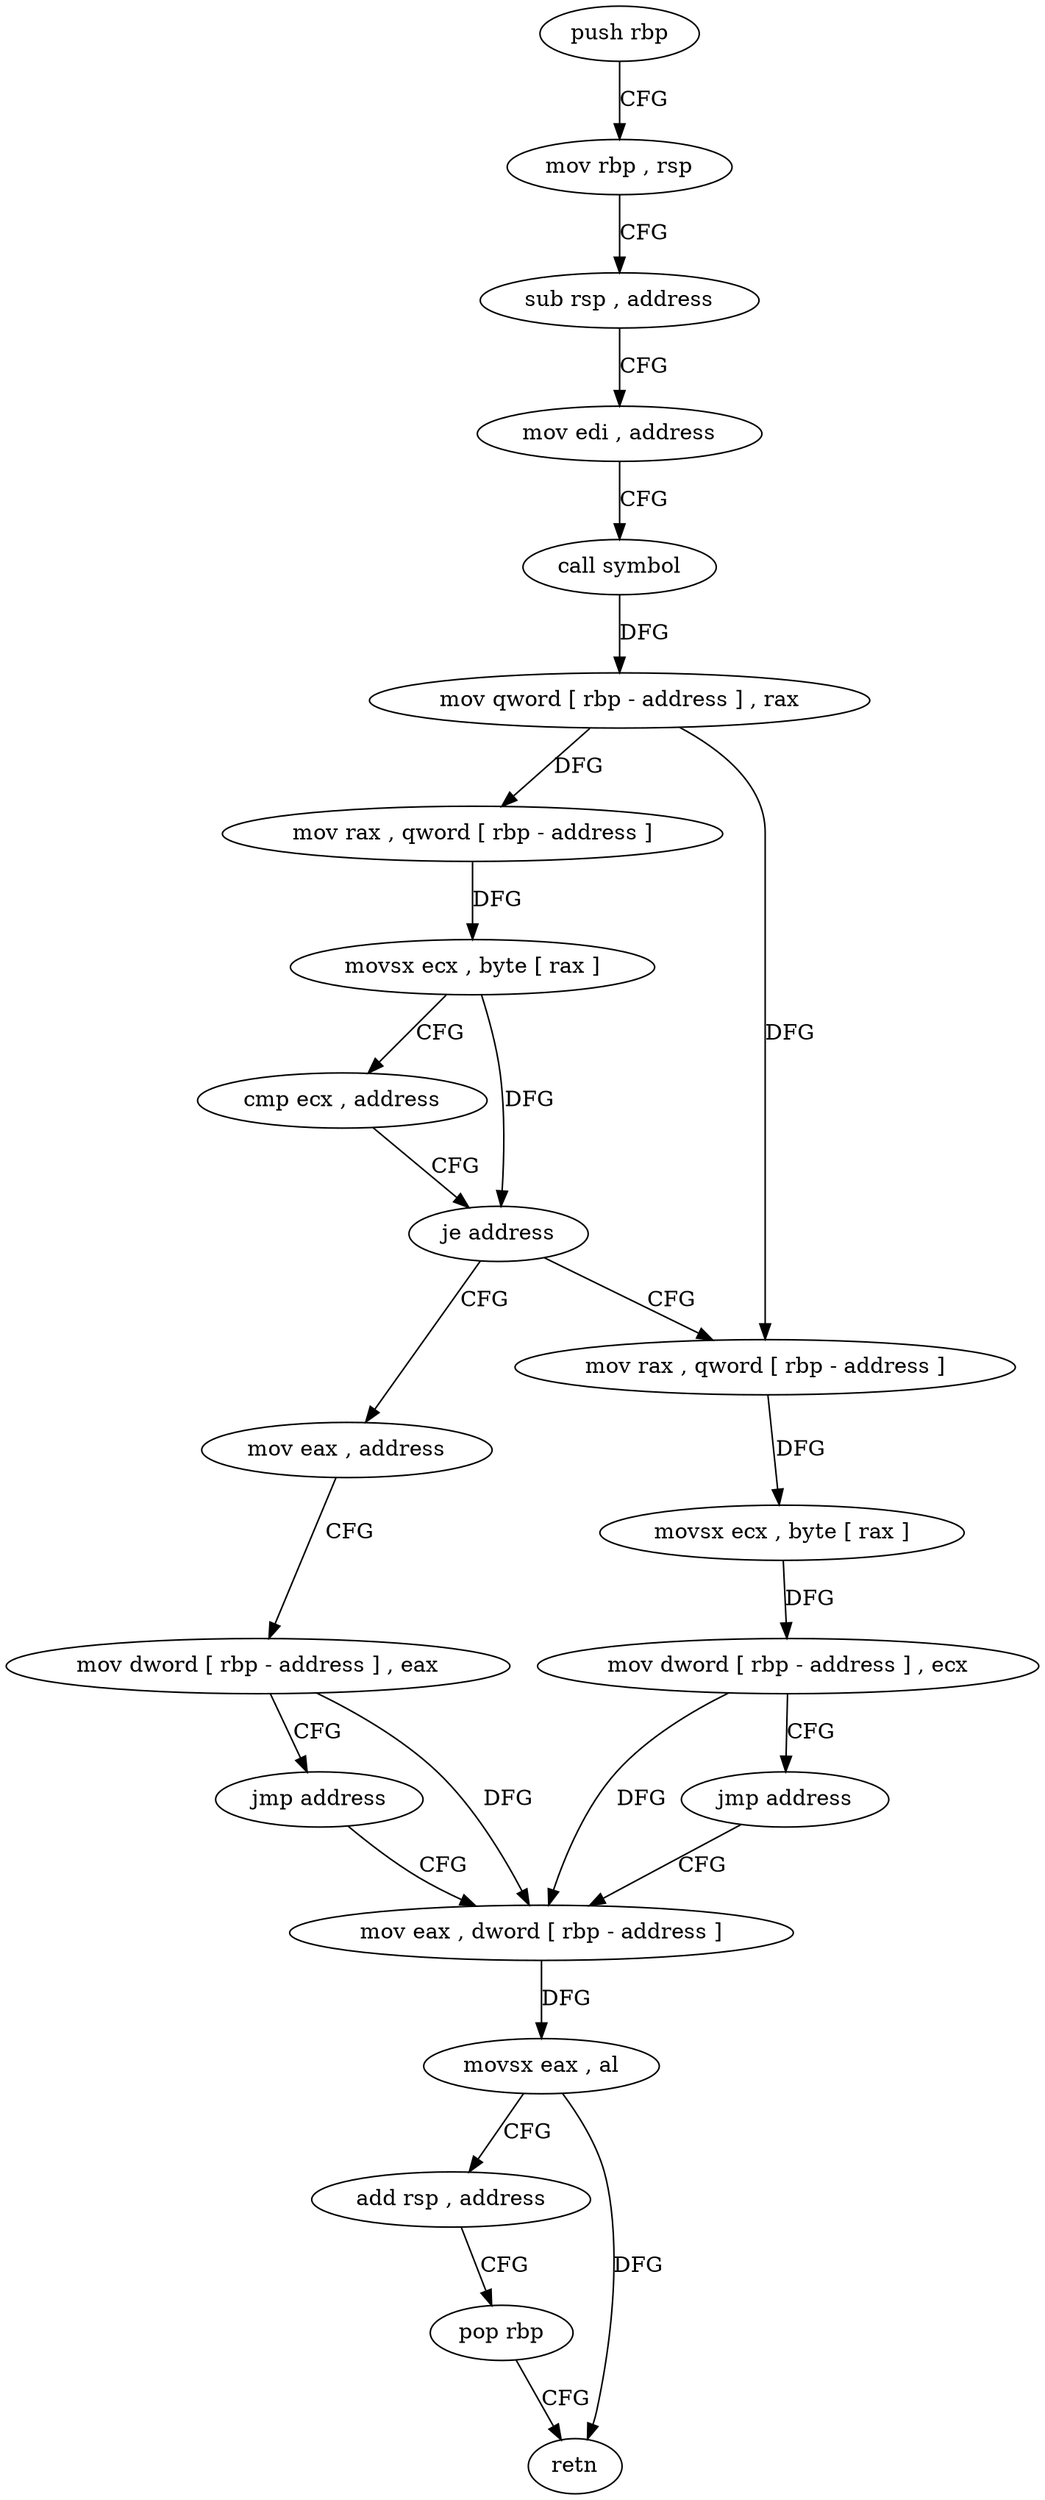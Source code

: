 digraph "func" {
"4260384" [label = "push rbp" ]
"4260385" [label = "mov rbp , rsp" ]
"4260388" [label = "sub rsp , address" ]
"4260392" [label = "mov edi , address" ]
"4260397" [label = "call symbol" ]
"4260402" [label = "mov qword [ rbp - address ] , rax" ]
"4260406" [label = "mov rax , qword [ rbp - address ]" ]
"4260410" [label = "movsx ecx , byte [ rax ]" ]
"4260413" [label = "cmp ecx , address" ]
"4260416" [label = "je address" ]
"4260437" [label = "mov eax , address" ]
"4260422" [label = "mov rax , qword [ rbp - address ]" ]
"4260442" [label = "mov dword [ rbp - address ] , eax" ]
"4260445" [label = "jmp address" ]
"4260450" [label = "mov eax , dword [ rbp - address ]" ]
"4260426" [label = "movsx ecx , byte [ rax ]" ]
"4260429" [label = "mov dword [ rbp - address ] , ecx" ]
"4260432" [label = "jmp address" ]
"4260453" [label = "movsx eax , al" ]
"4260456" [label = "add rsp , address" ]
"4260460" [label = "pop rbp" ]
"4260461" [label = "retn" ]
"4260384" -> "4260385" [ label = "CFG" ]
"4260385" -> "4260388" [ label = "CFG" ]
"4260388" -> "4260392" [ label = "CFG" ]
"4260392" -> "4260397" [ label = "CFG" ]
"4260397" -> "4260402" [ label = "DFG" ]
"4260402" -> "4260406" [ label = "DFG" ]
"4260402" -> "4260422" [ label = "DFG" ]
"4260406" -> "4260410" [ label = "DFG" ]
"4260410" -> "4260413" [ label = "CFG" ]
"4260410" -> "4260416" [ label = "DFG" ]
"4260413" -> "4260416" [ label = "CFG" ]
"4260416" -> "4260437" [ label = "CFG" ]
"4260416" -> "4260422" [ label = "CFG" ]
"4260437" -> "4260442" [ label = "CFG" ]
"4260422" -> "4260426" [ label = "DFG" ]
"4260442" -> "4260445" [ label = "CFG" ]
"4260442" -> "4260450" [ label = "DFG" ]
"4260445" -> "4260450" [ label = "CFG" ]
"4260450" -> "4260453" [ label = "DFG" ]
"4260426" -> "4260429" [ label = "DFG" ]
"4260429" -> "4260432" [ label = "CFG" ]
"4260429" -> "4260450" [ label = "DFG" ]
"4260432" -> "4260450" [ label = "CFG" ]
"4260453" -> "4260456" [ label = "CFG" ]
"4260453" -> "4260461" [ label = "DFG" ]
"4260456" -> "4260460" [ label = "CFG" ]
"4260460" -> "4260461" [ label = "CFG" ]
}
